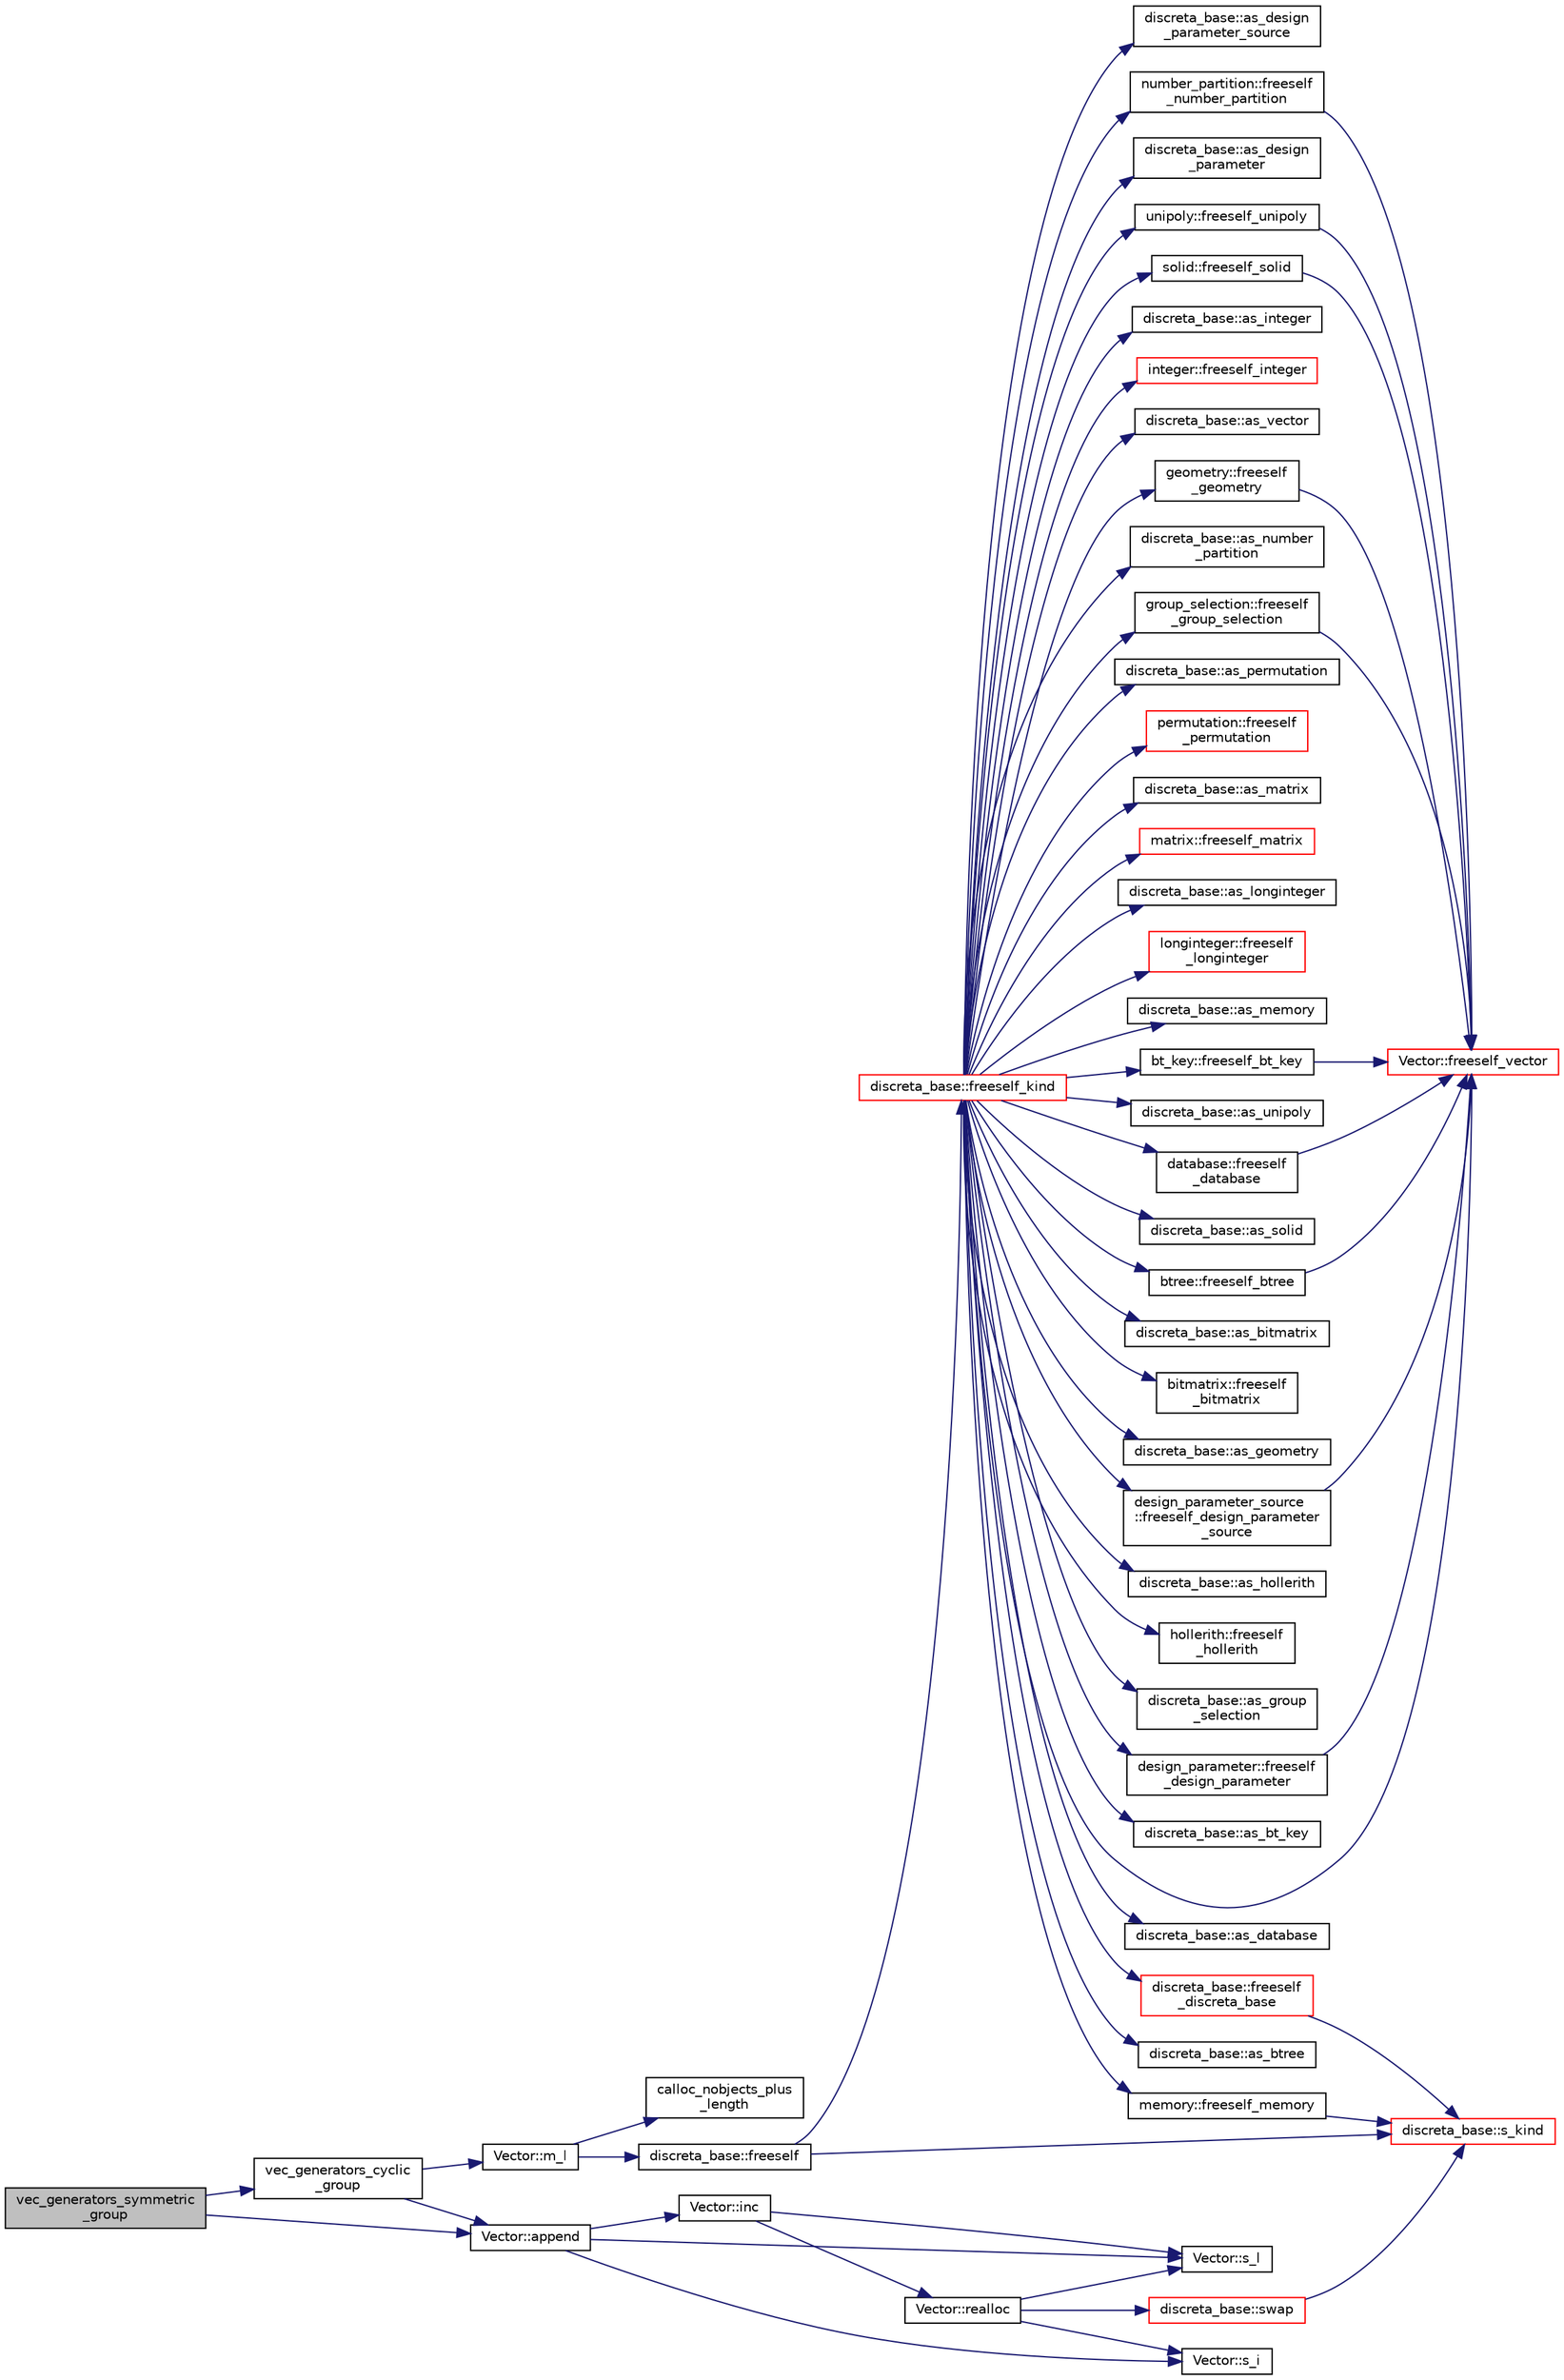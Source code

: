 digraph "vec_generators_symmetric_group"
{
  edge [fontname="Helvetica",fontsize="10",labelfontname="Helvetica",labelfontsize="10"];
  node [fontname="Helvetica",fontsize="10",shape=record];
  rankdir="LR";
  Node3231 [label="vec_generators_symmetric\l_group",height=0.2,width=0.4,color="black", fillcolor="grey75", style="filled", fontcolor="black"];
  Node3231 -> Node3232 [color="midnightblue",fontsize="10",style="solid",fontname="Helvetica"];
  Node3232 [label="vec_generators_cyclic\l_group",height=0.2,width=0.4,color="black", fillcolor="white", style="filled",URL="$d0/dd3/perm__group__gens_8_c.html#a87458d3ec3a12155abeb73c81bb3653c"];
  Node3232 -> Node3233 [color="midnightblue",fontsize="10",style="solid",fontname="Helvetica"];
  Node3233 [label="Vector::m_l",height=0.2,width=0.4,color="black", fillcolor="white", style="filled",URL="$d5/db2/class_vector.html#a00f5520c2a6b4f5282a1a8bcf8ea74eb"];
  Node3233 -> Node3234 [color="midnightblue",fontsize="10",style="solid",fontname="Helvetica"];
  Node3234 [label="discreta_base::freeself",height=0.2,width=0.4,color="black", fillcolor="white", style="filled",URL="$d7/d71/classdiscreta__base.html#a9a3c9501a562293b5667c11b9174d6e5"];
  Node3234 -> Node3235 [color="midnightblue",fontsize="10",style="solid",fontname="Helvetica"];
  Node3235 [label="discreta_base::freeself_kind",height=0.2,width=0.4,color="red", fillcolor="white", style="filled",URL="$d7/d71/classdiscreta__base.html#a63a23ada2165b3838fab719ed458cec8"];
  Node3235 -> Node3236 [color="midnightblue",fontsize="10",style="solid",fontname="Helvetica"];
  Node3236 [label="discreta_base::freeself\l_discreta_base",height=0.2,width=0.4,color="red", fillcolor="white", style="filled",URL="$d7/d71/classdiscreta__base.html#a8b1ec2cee4566034441e066dc2c027db"];
  Node3236 -> Node3237 [color="midnightblue",fontsize="10",style="solid",fontname="Helvetica"];
  Node3237 [label="discreta_base::s_kind",height=0.2,width=0.4,color="red", fillcolor="white", style="filled",URL="$d7/d71/classdiscreta__base.html#a8a830025c74adbbc3362418a7c2ba157"];
  Node3235 -> Node3243 [color="midnightblue",fontsize="10",style="solid",fontname="Helvetica"];
  Node3243 [label="discreta_base::as_integer",height=0.2,width=0.4,color="black", fillcolor="white", style="filled",URL="$d7/d71/classdiscreta__base.html#a00d7691eaf874fd283d942692fe8dd26"];
  Node3235 -> Node3244 [color="midnightblue",fontsize="10",style="solid",fontname="Helvetica"];
  Node3244 [label="integer::freeself_integer",height=0.2,width=0.4,color="red", fillcolor="white", style="filled",URL="$d0/de5/classinteger.html#a02eb557612c9db1820dd75a77151edc0"];
  Node3235 -> Node3245 [color="midnightblue",fontsize="10",style="solid",fontname="Helvetica"];
  Node3245 [label="discreta_base::as_vector",height=0.2,width=0.4,color="black", fillcolor="white", style="filled",URL="$d7/d71/classdiscreta__base.html#a7bdd6cae39c380b128ee9e17e42cf020"];
  Node3235 -> Node3246 [color="midnightblue",fontsize="10",style="solid",fontname="Helvetica"];
  Node3246 [label="Vector::freeself_vector",height=0.2,width=0.4,color="red", fillcolor="white", style="filled",URL="$d5/db2/class_vector.html#ad55c58937ca8fb342247a2c0fb572d20"];
  Node3235 -> Node3248 [color="midnightblue",fontsize="10",style="solid",fontname="Helvetica"];
  Node3248 [label="discreta_base::as_number\l_partition",height=0.2,width=0.4,color="black", fillcolor="white", style="filled",URL="$d7/d71/classdiscreta__base.html#a307aa09de0e925d46697707968ffab00"];
  Node3235 -> Node3249 [color="midnightblue",fontsize="10",style="solid",fontname="Helvetica"];
  Node3249 [label="number_partition::freeself\l_number_partition",height=0.2,width=0.4,color="black", fillcolor="white", style="filled",URL="$df/d50/classnumber__partition.html#aa74111c1c8cd218b654e7b7c1ca42eb5"];
  Node3249 -> Node3246 [color="midnightblue",fontsize="10",style="solid",fontname="Helvetica"];
  Node3235 -> Node3250 [color="midnightblue",fontsize="10",style="solid",fontname="Helvetica"];
  Node3250 [label="discreta_base::as_permutation",height=0.2,width=0.4,color="black", fillcolor="white", style="filled",URL="$d7/d71/classdiscreta__base.html#aa4e72f36a82984239b12ae831e131098"];
  Node3235 -> Node3251 [color="midnightblue",fontsize="10",style="solid",fontname="Helvetica"];
  Node3251 [label="permutation::freeself\l_permutation",height=0.2,width=0.4,color="red", fillcolor="white", style="filled",URL="$d0/d08/classpermutation.html#a1f86343fa765d71c976d79e5ce372c12"];
  Node3235 -> Node3252 [color="midnightblue",fontsize="10",style="solid",fontname="Helvetica"];
  Node3252 [label="discreta_base::as_matrix",height=0.2,width=0.4,color="black", fillcolor="white", style="filled",URL="$d7/d71/classdiscreta__base.html#ae4d7f56d917a4707b838fbffde6467ff"];
  Node3235 -> Node3253 [color="midnightblue",fontsize="10",style="solid",fontname="Helvetica"];
  Node3253 [label="matrix::freeself_matrix",height=0.2,width=0.4,color="red", fillcolor="white", style="filled",URL="$d1/d8d/classmatrix.html#ab47d61820499f35c15bf82fb6a3b9bd1"];
  Node3235 -> Node3255 [color="midnightblue",fontsize="10",style="solid",fontname="Helvetica"];
  Node3255 [label="discreta_base::as_longinteger",height=0.2,width=0.4,color="black", fillcolor="white", style="filled",URL="$d7/d71/classdiscreta__base.html#a20a094639eb711b10c8694c51937f7cd"];
  Node3235 -> Node3256 [color="midnightblue",fontsize="10",style="solid",fontname="Helvetica"];
  Node3256 [label="longinteger::freeself\l_longinteger",height=0.2,width=0.4,color="red", fillcolor="white", style="filled",URL="$d3/d71/classlonginteger.html#a82006f4b7c6bf897de0387497e16c219"];
  Node3235 -> Node3258 [color="midnightblue",fontsize="10",style="solid",fontname="Helvetica"];
  Node3258 [label="discreta_base::as_memory",height=0.2,width=0.4,color="black", fillcolor="white", style="filled",URL="$d7/d71/classdiscreta__base.html#ad94b2d7dce0cd4fa22db57f6e79c4bd2"];
  Node3235 -> Node3259 [color="midnightblue",fontsize="10",style="solid",fontname="Helvetica"];
  Node3259 [label="memory::freeself_memory",height=0.2,width=0.4,color="black", fillcolor="white", style="filled",URL="$d8/d99/classmemory.html#a19366f9105d79a0e818cc19255d7ef4f"];
  Node3259 -> Node3237 [color="midnightblue",fontsize="10",style="solid",fontname="Helvetica"];
  Node3235 -> Node3260 [color="midnightblue",fontsize="10",style="solid",fontname="Helvetica"];
  Node3260 [label="discreta_base::as_unipoly",height=0.2,width=0.4,color="black", fillcolor="white", style="filled",URL="$d7/d71/classdiscreta__base.html#ad50d8027f039fe5c2478cddb243adc9d"];
  Node3235 -> Node3261 [color="midnightblue",fontsize="10",style="solid",fontname="Helvetica"];
  Node3261 [label="unipoly::freeself_unipoly",height=0.2,width=0.4,color="black", fillcolor="white", style="filled",URL="$d1/d89/classunipoly.html#aad315db6c6adb555a0c63877aab7d27e"];
  Node3261 -> Node3246 [color="midnightblue",fontsize="10",style="solid",fontname="Helvetica"];
  Node3235 -> Node3262 [color="midnightblue",fontsize="10",style="solid",fontname="Helvetica"];
  Node3262 [label="discreta_base::as_solid",height=0.2,width=0.4,color="black", fillcolor="white", style="filled",URL="$d7/d71/classdiscreta__base.html#a1fc5f2b85ec97ab0a69dd64903c970a5"];
  Node3235 -> Node3263 [color="midnightblue",fontsize="10",style="solid",fontname="Helvetica"];
  Node3263 [label="solid::freeself_solid",height=0.2,width=0.4,color="black", fillcolor="white", style="filled",URL="$d8/def/classsolid.html#a84c2f0abd7b24b1cf2ccefa9c99567fe"];
  Node3263 -> Node3246 [color="midnightblue",fontsize="10",style="solid",fontname="Helvetica"];
  Node3235 -> Node3264 [color="midnightblue",fontsize="10",style="solid",fontname="Helvetica"];
  Node3264 [label="discreta_base::as_bitmatrix",height=0.2,width=0.4,color="black", fillcolor="white", style="filled",URL="$d7/d71/classdiscreta__base.html#a071ad54ea8ef6c9d1d15f532e5a76df6"];
  Node3235 -> Node3265 [color="midnightblue",fontsize="10",style="solid",fontname="Helvetica"];
  Node3265 [label="bitmatrix::freeself\l_bitmatrix",height=0.2,width=0.4,color="black", fillcolor="white", style="filled",URL="$de/dc8/classbitmatrix.html#a4b84eed56a244df63819eae6b7ba1eff"];
  Node3235 -> Node3266 [color="midnightblue",fontsize="10",style="solid",fontname="Helvetica"];
  Node3266 [label="discreta_base::as_geometry",height=0.2,width=0.4,color="black", fillcolor="white", style="filled",URL="$d7/d71/classdiscreta__base.html#a38fc7b4cdd830703e9d87354b79bc5c8"];
  Node3235 -> Node3267 [color="midnightblue",fontsize="10",style="solid",fontname="Helvetica"];
  Node3267 [label="geometry::freeself\l_geometry",height=0.2,width=0.4,color="black", fillcolor="white", style="filled",URL="$da/d44/classgeometry.html#a504b1b52d24b4ae00d9fd0b7838b57e6"];
  Node3267 -> Node3246 [color="midnightblue",fontsize="10",style="solid",fontname="Helvetica"];
  Node3235 -> Node3268 [color="midnightblue",fontsize="10",style="solid",fontname="Helvetica"];
  Node3268 [label="discreta_base::as_hollerith",height=0.2,width=0.4,color="black", fillcolor="white", style="filled",URL="$d7/d71/classdiscreta__base.html#a3e66f82711f314710107e2f29e589690"];
  Node3235 -> Node3269 [color="midnightblue",fontsize="10",style="solid",fontname="Helvetica"];
  Node3269 [label="hollerith::freeself\l_hollerith",height=0.2,width=0.4,color="black", fillcolor="white", style="filled",URL="$d8/d99/classhollerith.html#a240d1b30780c9e09323d0b3ad5e2d1f7"];
  Node3235 -> Node3270 [color="midnightblue",fontsize="10",style="solid",fontname="Helvetica"];
  Node3270 [label="discreta_base::as_group\l_selection",height=0.2,width=0.4,color="black", fillcolor="white", style="filled",URL="$d7/d71/classdiscreta__base.html#aae1bac4883c567718bef9fb610abbdc8"];
  Node3235 -> Node3271 [color="midnightblue",fontsize="10",style="solid",fontname="Helvetica"];
  Node3271 [label="group_selection::freeself\l_group_selection",height=0.2,width=0.4,color="black", fillcolor="white", style="filled",URL="$d6/db0/classgroup__selection.html#a778b1a466858bf7f90516eeba1795798"];
  Node3271 -> Node3246 [color="midnightblue",fontsize="10",style="solid",fontname="Helvetica"];
  Node3235 -> Node3272 [color="midnightblue",fontsize="10",style="solid",fontname="Helvetica"];
  Node3272 [label="discreta_base::as_bt_key",height=0.2,width=0.4,color="black", fillcolor="white", style="filled",URL="$d7/d71/classdiscreta__base.html#a2734c6e08dca17cf6588bd5064ec1b9f"];
  Node3235 -> Node3273 [color="midnightblue",fontsize="10",style="solid",fontname="Helvetica"];
  Node3273 [label="bt_key::freeself_bt_key",height=0.2,width=0.4,color="black", fillcolor="white", style="filled",URL="$d1/de5/classbt__key.html#aad1f5a9b943d3ae072f1d09a9bb126c6"];
  Node3273 -> Node3246 [color="midnightblue",fontsize="10",style="solid",fontname="Helvetica"];
  Node3235 -> Node3274 [color="midnightblue",fontsize="10",style="solid",fontname="Helvetica"];
  Node3274 [label="discreta_base::as_database",height=0.2,width=0.4,color="black", fillcolor="white", style="filled",URL="$d7/d71/classdiscreta__base.html#ab055d39d58210a2b03ba3d33703b09a9"];
  Node3235 -> Node3275 [color="midnightblue",fontsize="10",style="solid",fontname="Helvetica"];
  Node3275 [label="database::freeself\l_database",height=0.2,width=0.4,color="black", fillcolor="white", style="filled",URL="$db/d72/classdatabase.html#a4dc263211f9b364e4fa733c8cf53e066"];
  Node3275 -> Node3246 [color="midnightblue",fontsize="10",style="solid",fontname="Helvetica"];
  Node3235 -> Node3276 [color="midnightblue",fontsize="10",style="solid",fontname="Helvetica"];
  Node3276 [label="discreta_base::as_btree",height=0.2,width=0.4,color="black", fillcolor="white", style="filled",URL="$d7/d71/classdiscreta__base.html#a78e76674cef2ec113c17989c11288778"];
  Node3235 -> Node3277 [color="midnightblue",fontsize="10",style="solid",fontname="Helvetica"];
  Node3277 [label="btree::freeself_btree",height=0.2,width=0.4,color="black", fillcolor="white", style="filled",URL="$dd/db0/classbtree.html#af866a69c5f887781efdcd491d71f2c28"];
  Node3277 -> Node3246 [color="midnightblue",fontsize="10",style="solid",fontname="Helvetica"];
  Node3235 -> Node3278 [color="midnightblue",fontsize="10",style="solid",fontname="Helvetica"];
  Node3278 [label="discreta_base::as_design\l_parameter_source",height=0.2,width=0.4,color="black", fillcolor="white", style="filled",URL="$d7/d71/classdiscreta__base.html#a59cbf837c6582ded5bc586265d13d81a"];
  Node3235 -> Node3279 [color="midnightblue",fontsize="10",style="solid",fontname="Helvetica"];
  Node3279 [label="design_parameter_source\l::freeself_design_parameter\l_source",height=0.2,width=0.4,color="black", fillcolor="white", style="filled",URL="$df/d4b/classdesign__parameter__source.html#a61e751fbde5330ede70525d4953bbc79"];
  Node3279 -> Node3246 [color="midnightblue",fontsize="10",style="solid",fontname="Helvetica"];
  Node3235 -> Node3280 [color="midnightblue",fontsize="10",style="solid",fontname="Helvetica"];
  Node3280 [label="discreta_base::as_design\l_parameter",height=0.2,width=0.4,color="black", fillcolor="white", style="filled",URL="$d7/d71/classdiscreta__base.html#aab24ff38ea1c5471ab3de42e014d0f2a"];
  Node3235 -> Node3281 [color="midnightblue",fontsize="10",style="solid",fontname="Helvetica"];
  Node3281 [label="design_parameter::freeself\l_design_parameter",height=0.2,width=0.4,color="black", fillcolor="white", style="filled",URL="$da/d94/classdesign__parameter.html#a0e7274960527530080b673a9d9e53fed"];
  Node3281 -> Node3246 [color="midnightblue",fontsize="10",style="solid",fontname="Helvetica"];
  Node3234 -> Node3237 [color="midnightblue",fontsize="10",style="solid",fontname="Helvetica"];
  Node3233 -> Node3282 [color="midnightblue",fontsize="10",style="solid",fontname="Helvetica"];
  Node3282 [label="calloc_nobjects_plus\l_length",height=0.2,width=0.4,color="black", fillcolor="white", style="filled",URL="$d9/d60/discreta_8h.html#a71599d54c8c17dfa065a363f5cdd0aa4"];
  Node3232 -> Node3283 [color="midnightblue",fontsize="10",style="solid",fontname="Helvetica"];
  Node3283 [label="Vector::append",height=0.2,width=0.4,color="black", fillcolor="white", style="filled",URL="$d5/db2/class_vector.html#aec80be90cd2cbfe79267220113b679c4"];
  Node3283 -> Node3284 [color="midnightblue",fontsize="10",style="solid",fontname="Helvetica"];
  Node3284 [label="Vector::s_l",height=0.2,width=0.4,color="black", fillcolor="white", style="filled",URL="$d5/db2/class_vector.html#ad2dc082288f858d22a528832289e0704"];
  Node3283 -> Node3285 [color="midnightblue",fontsize="10",style="solid",fontname="Helvetica"];
  Node3285 [label="Vector::inc",height=0.2,width=0.4,color="black", fillcolor="white", style="filled",URL="$d5/db2/class_vector.html#a5f6fe0531bc3d9829becd8503e4156a3"];
  Node3285 -> Node3286 [color="midnightblue",fontsize="10",style="solid",fontname="Helvetica"];
  Node3286 [label="Vector::realloc",height=0.2,width=0.4,color="black", fillcolor="white", style="filled",URL="$d5/db2/class_vector.html#a00aff28a4a7cacc8c5aaf44b6f3fb3a5"];
  Node3286 -> Node3284 [color="midnightblue",fontsize="10",style="solid",fontname="Helvetica"];
  Node3286 -> Node3287 [color="midnightblue",fontsize="10",style="solid",fontname="Helvetica"];
  Node3287 [label="Vector::s_i",height=0.2,width=0.4,color="black", fillcolor="white", style="filled",URL="$d5/db2/class_vector.html#a1c4fe1752523df8119f70dd550244871"];
  Node3286 -> Node3288 [color="midnightblue",fontsize="10",style="solid",fontname="Helvetica"];
  Node3288 [label="discreta_base::swap",height=0.2,width=0.4,color="red", fillcolor="white", style="filled",URL="$d7/d71/classdiscreta__base.html#a2e8acbb9d3476675dac5b6a583b0293e"];
  Node3288 -> Node3237 [color="midnightblue",fontsize="10",style="solid",fontname="Helvetica"];
  Node3285 -> Node3284 [color="midnightblue",fontsize="10",style="solid",fontname="Helvetica"];
  Node3283 -> Node3287 [color="midnightblue",fontsize="10",style="solid",fontname="Helvetica"];
  Node3231 -> Node3283 [color="midnightblue",fontsize="10",style="solid",fontname="Helvetica"];
}
